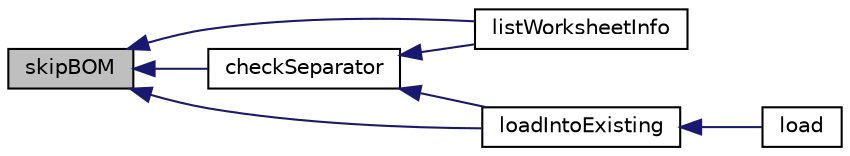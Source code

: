 digraph "skipBOM"
{
  edge [fontname="Helvetica",fontsize="10",labelfontname="Helvetica",labelfontsize="10"];
  node [fontname="Helvetica",fontsize="10",shape=record];
  rankdir="LR";
  Node57 [label="skipBOM",height=0.2,width=0.4,color="black", fillcolor="grey75", style="filled", fontcolor="black"];
  Node57 -> Node58 [dir="back",color="midnightblue",fontsize="10",style="solid",fontname="Helvetica"];
  Node58 [label="checkSeparator",height=0.2,width=0.4,color="black", fillcolor="white", style="filled",URL="$class_p_h_p_excel___reader___c_s_v.html#ab2fc1ba6242d1cbad0117a0902972e84"];
  Node58 -> Node59 [dir="back",color="midnightblue",fontsize="10",style="solid",fontname="Helvetica"];
  Node59 [label="listWorksheetInfo",height=0.2,width=0.4,color="black", fillcolor="white", style="filled",URL="$class_p_h_p_excel___reader___c_s_v.html#a7ae73ad1b0fda6cd8644f583326626aa"];
  Node58 -> Node60 [dir="back",color="midnightblue",fontsize="10",style="solid",fontname="Helvetica"];
  Node60 [label="loadIntoExisting",height=0.2,width=0.4,color="black", fillcolor="white", style="filled",URL="$class_p_h_p_excel___reader___c_s_v.html#af6c531fcaf9c3c83abf91d6ac048b186"];
  Node60 -> Node61 [dir="back",color="midnightblue",fontsize="10",style="solid",fontname="Helvetica"];
  Node61 [label="load",height=0.2,width=0.4,color="black", fillcolor="white", style="filled",URL="$class_p_h_p_excel___reader___c_s_v.html#a138b94503ca4c44b510190c29d4f16fe"];
  Node57 -> Node59 [dir="back",color="midnightblue",fontsize="10",style="solid",fontname="Helvetica"];
  Node57 -> Node60 [dir="back",color="midnightblue",fontsize="10",style="solid",fontname="Helvetica"];
}
